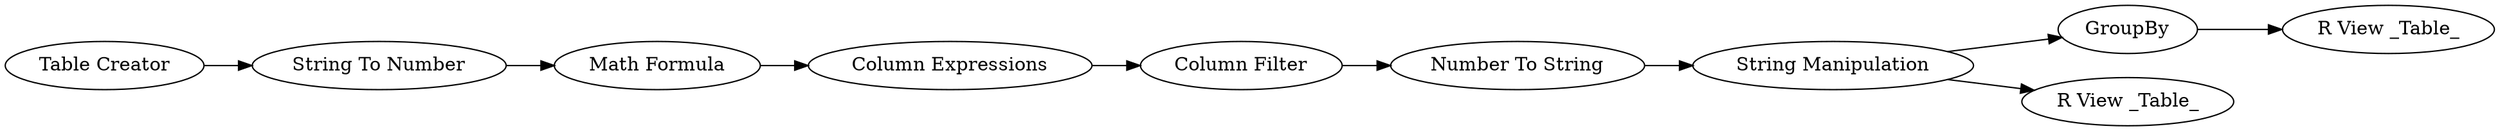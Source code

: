 digraph {
	553 -> 554
	551 -> 552
	556 -> 557
	554 -> 555
	550 -> 551
	1 -> 549
	552 -> 553
	554 -> 556
	549 -> 550
	553 [label="Number To String"]
	551 [label="Column Expressions"]
	550 [label="Math Formula"]
	1 [label="Table Creator"]
	549 [label="String To Number"]
	557 [label="R View _Table_"]
	554 [label="String Manipulation"]
	556 [label=GroupBy]
	552 [label="Column Filter"]
	555 [label="R View _Table_"]
	rankdir=LR
}

